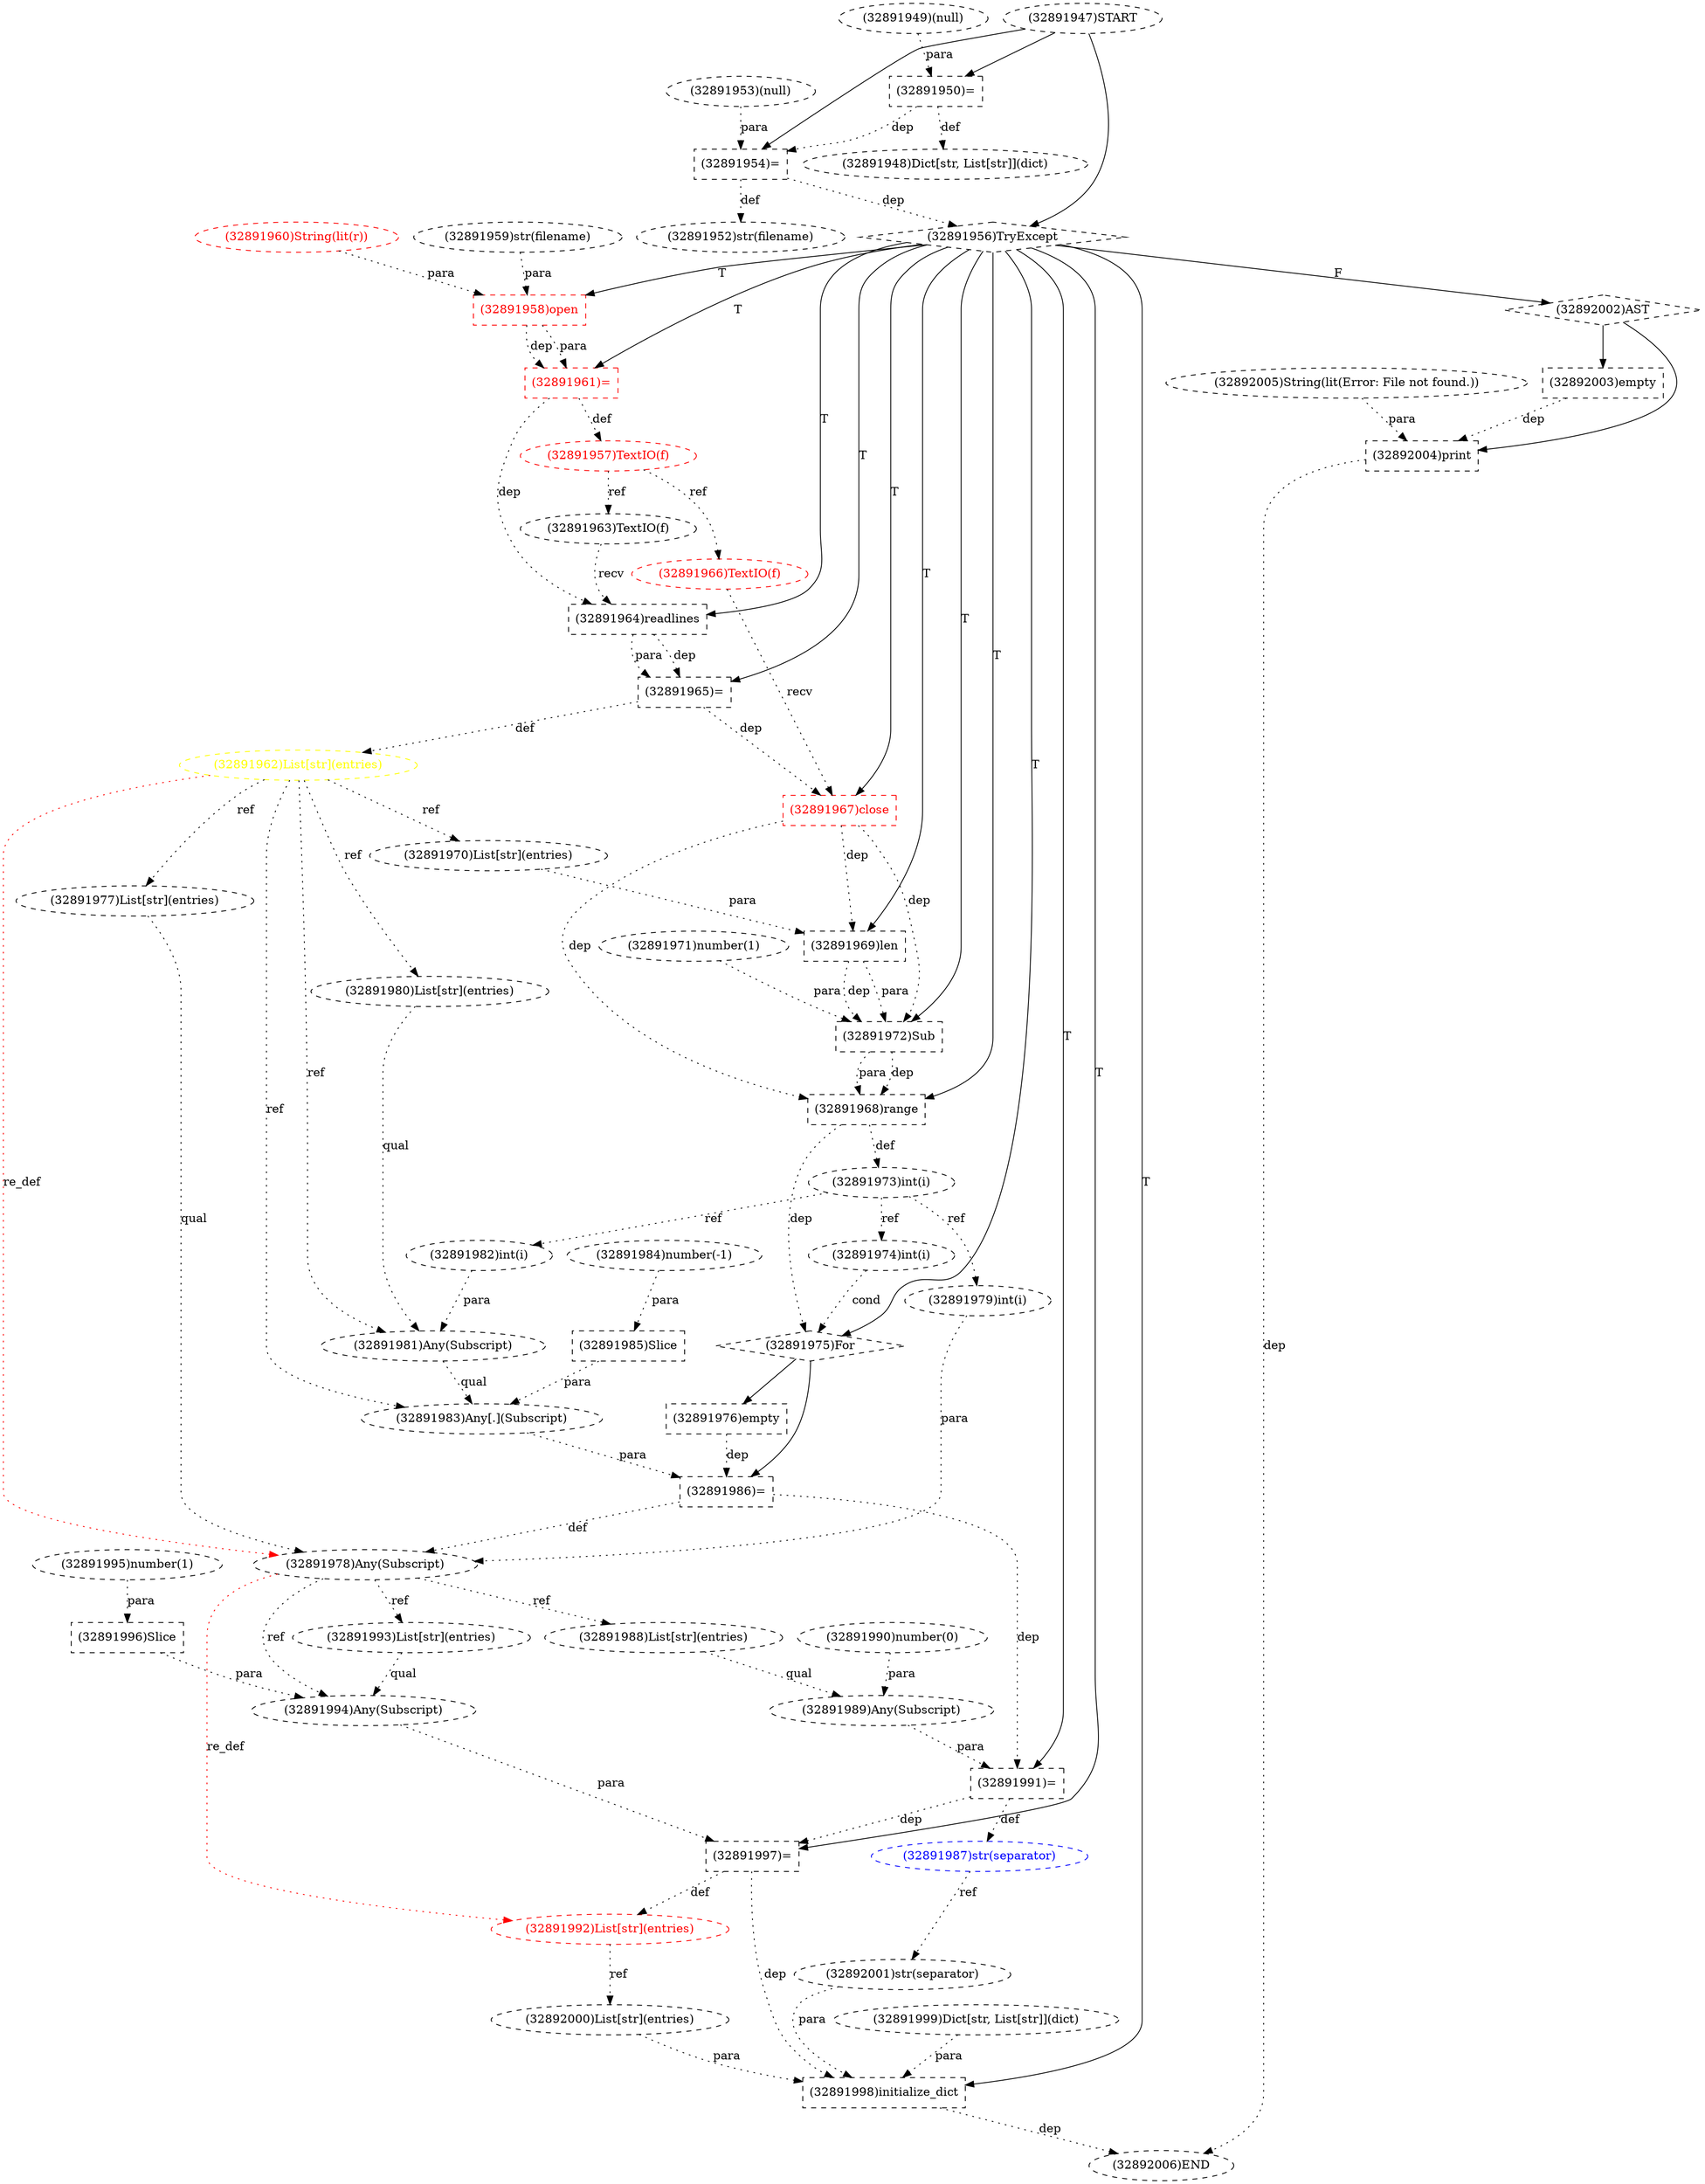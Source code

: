 digraph G {
1 [label="(32891965)=" shape=box style=dashed]
2 [label="(32891984)number(-1)" shape=ellipse style=dashed]
3 [label="(32891996)Slice" shape=box style=dashed]
4 [label="(32891987)str(separator)" shape=ellipse style=dashed color=blue fontcolor=blue]
5 [label="(32891997)=" shape=box style=dashed]
6 [label="(32891992)List[str](entries)" shape=ellipse style=dashed color=red fontcolor=red]
7 [label="(32891991)=" shape=box style=dashed]
8 [label="(32892001)str(separator)" shape=ellipse style=dashed]
9 [label="(32891969)len" shape=box style=dashed]
10 [label="(32891947)START" style=dashed]
11 [label="(32891971)number(1)" shape=ellipse style=dashed]
12 [label="(32891981)Any(Subscript)" shape=ellipse style=dashed]
13 [label="(32891977)List[str](entries)" shape=ellipse style=dashed]
14 [label="(32891960)String(lit(r))" shape=ellipse style=dashed color=red fontcolor=red]
15 [label="(32891949)(null)" shape=ellipse style=dashed]
16 [label="(32891980)List[str](entries)" shape=ellipse style=dashed]
17 [label="(32891954)=" shape=box style=dashed]
18 [label="(32891978)Any(Subscript)" shape=ellipse style=dashed]
19 [label="(32891982)int(i)" shape=ellipse style=dashed]
20 [label="(32891959)str(filename)" shape=ellipse style=dashed]
21 [label="(32891990)number(0)" shape=ellipse style=dashed]
22 [label="(32891993)List[str](entries)" shape=ellipse style=dashed]
23 [label="(32892006)END" style=dashed]
24 [label="(32891953)(null)" shape=ellipse style=dashed]
25 [label="(32891964)readlines" shape=box style=dashed]
26 [label="(32891948)Dict[str, List[str]](dict)" shape=ellipse style=dashed]
27 [label="(32891956)TryExcept" shape=diamond style=dashed]
28 [label="(32891974)int(i)" shape=ellipse style=dashed]
29 [label="(32891957)TextIO(f)" shape=ellipse style=dashed color=red fontcolor=red]
30 [label="(32891967)close" shape=box style=dashed color=red fontcolor=red]
31 [label="(32891972)Sub" shape=box style=dashed]
32 [label="(32891970)List[str](entries)" shape=ellipse style=dashed]
33 [label="(32891950)=" shape=box style=dashed]
34 [label="(32891999)Dict[str, List[str]](dict)" shape=ellipse style=dashed]
35 [label="(32891961)=" shape=box style=dashed color=red fontcolor=red]
36 [label="(32892005)String(lit(Error: File not found.))" shape=ellipse style=dashed]
37 [label="(32891963)TextIO(f)" shape=ellipse style=dashed]
38 [label="(32891966)TextIO(f)" shape=ellipse style=dashed color=red fontcolor=red]
39 [label="(32891968)range" shape=box style=dashed]
40 [label="(32892000)List[str](entries)" shape=ellipse style=dashed]
41 [label="(32891985)Slice" shape=box style=dashed]
42 [label="(32891988)List[str](entries)" shape=ellipse style=dashed]
43 [label="(32891986)=" shape=box style=dashed]
44 [label="(32891989)Any(Subscript)" shape=ellipse style=dashed]
45 [label="(32891975)For" shape=diamond style=dashed]
46 [label="(32891994)Any(Subscript)" shape=ellipse style=dashed]
47 [label="(32892002)AST" shape=diamond style=dashed]
48 [label="(32891976)empty" shape=box style=dashed]
49 [label="(32891983)Any[.](Subscript)" shape=ellipse style=dashed]
50 [label="(32891973)int(i)" shape=ellipse style=dashed color=black fontcolor=black]
51 [label="(32891962)List[str](entries)" shape=ellipse style=dashed color=yellow fontcolor=yellow]
52 [label="(32891995)number(1)" shape=ellipse style=dashed]
53 [label="(32891958)open" shape=box style=dashed color=red fontcolor=red]
54 [label="(32891952)str(filename)" shape=ellipse style=dashed]
55 [label="(32891979)int(i)" shape=ellipse style=dashed]
56 [label="(32892004)print" shape=box style=dashed]
57 [label="(32891998)initialize_dict" shape=box style=dashed]
58 [label="(32892003)empty" shape=box style=dashed]
27 -> 1 [label="T"];
25 -> 1 [label="dep" style=dotted];
25 -> 1 [label="para" style=dotted];
52 -> 3 [label="para" style=dotted];
7 -> 4 [label="def" style=dotted];
27 -> 5 [label="T"];
46 -> 5 [label="para" style=dotted];
7 -> 5 [label="dep" style=dotted];
5 -> 6 [label="def" style=dotted];
18 -> 6 [label="re_def" style=dotted color=red];
27 -> 7 [label="T"];
44 -> 7 [label="para" style=dotted];
43 -> 7 [label="dep" style=dotted];
4 -> 8 [label="ref" style=dotted];
27 -> 9 [label="T"];
32 -> 9 [label="para" style=dotted];
30 -> 9 [label="dep" style=dotted];
16 -> 12 [label="qual" style=dotted];
19 -> 12 [label="para" style=dotted];
51 -> 12 [label="ref" style=dotted];
51 -> 13 [label="ref" style=dotted];
51 -> 16 [label="ref" style=dotted];
10 -> 17 [label="" style=solid];
24 -> 17 [label="para" style=dotted];
33 -> 17 [label="dep" style=dotted];
13 -> 18 [label="qual" style=dotted];
55 -> 18 [label="para" style=dotted];
43 -> 18 [label="def" style=dotted];
51 -> 18 [label="re_def" style=dotted color=red];
50 -> 19 [label="ref" style=dotted];
18 -> 22 [label="ref" style=dotted];
56 -> 23 [label="dep" style=dotted];
57 -> 23 [label="dep" style=dotted];
27 -> 25 [label="T"];
37 -> 25 [label="recv" style=dotted];
35 -> 25 [label="dep" style=dotted];
33 -> 26 [label="def" style=dotted];
10 -> 27 [label="" style=solid];
17 -> 27 [label="dep" style=dotted];
50 -> 28 [label="ref" style=dotted];
35 -> 29 [label="def" style=dotted];
27 -> 30 [label="T"];
38 -> 30 [label="recv" style=dotted];
1 -> 30 [label="dep" style=dotted];
27 -> 31 [label="T"];
9 -> 31 [label="dep" style=dotted];
9 -> 31 [label="para" style=dotted];
11 -> 31 [label="para" style=dotted];
30 -> 31 [label="dep" style=dotted];
51 -> 32 [label="ref" style=dotted];
10 -> 33 [label="" style=solid];
15 -> 33 [label="para" style=dotted];
27 -> 35 [label="T"];
53 -> 35 [label="dep" style=dotted];
53 -> 35 [label="para" style=dotted];
29 -> 37 [label="ref" style=dotted];
29 -> 38 [label="ref" style=dotted];
27 -> 39 [label="T"];
31 -> 39 [label="dep" style=dotted];
31 -> 39 [label="para" style=dotted];
30 -> 39 [label="dep" style=dotted];
6 -> 40 [label="ref" style=dotted];
2 -> 41 [label="para" style=dotted];
18 -> 42 [label="ref" style=dotted];
45 -> 43 [label="" style=solid];
49 -> 43 [label="para" style=dotted];
48 -> 43 [label="dep" style=dotted];
42 -> 44 [label="qual" style=dotted];
21 -> 44 [label="para" style=dotted];
27 -> 45 [label="T"];
39 -> 45 [label="dep" style=dotted];
28 -> 45 [label="cond" style=dotted];
22 -> 46 [label="qual" style=dotted];
3 -> 46 [label="para" style=dotted];
18 -> 46 [label="ref" style=dotted];
27 -> 47 [label="F"];
45 -> 48 [label="" style=solid];
12 -> 49 [label="qual" style=dotted];
41 -> 49 [label="para" style=dotted];
51 -> 49 [label="ref" style=dotted];
39 -> 50 [label="def" style=dotted];
1 -> 51 [label="def" style=dotted];
27 -> 53 [label="T"];
20 -> 53 [label="para" style=dotted];
14 -> 53 [label="para" style=dotted];
17 -> 54 [label="def" style=dotted];
50 -> 55 [label="ref" style=dotted];
47 -> 56 [label="" style=solid];
36 -> 56 [label="para" style=dotted];
58 -> 56 [label="dep" style=dotted];
27 -> 57 [label="T"];
34 -> 57 [label="para" style=dotted];
40 -> 57 [label="para" style=dotted];
8 -> 57 [label="para" style=dotted];
5 -> 57 [label="dep" style=dotted];
47 -> 58 [label="" style=solid];
}